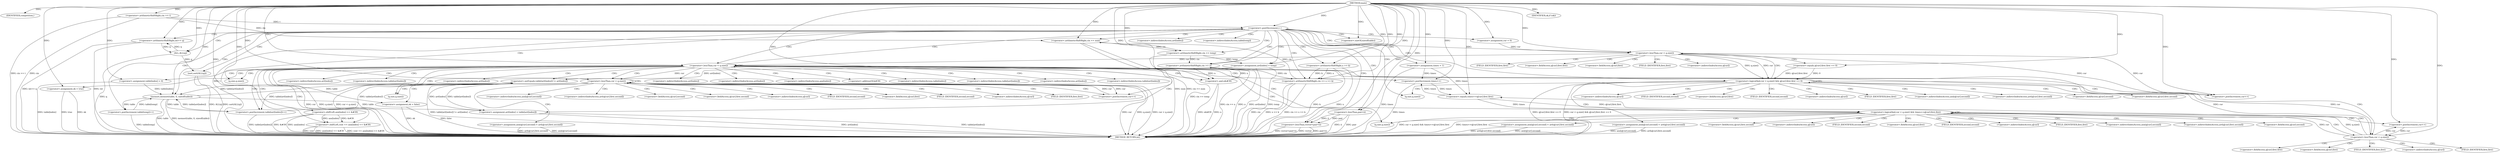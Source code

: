digraph "main" {  
"1000106" [label = "(METHOD,main)" ]
"1000325" [label = "(METHOD_RETURN,int)" ]
"1000108" [label = "(IDENTIFIER,competition,)" ]
"1000110" [label = "(<operator>.arithmeticShiftRight,cin >> t)" ]
"1000114" [label = "(<operator>.postDecrement,t--)" ]
"1000118" [label = "(<operator>.arithmeticShiftRight,cin >> num)" ]
"1000121" [label = "(memset,memset(table, 0, sizeof(table)))" ]
"1000150" [label = "(<operator>.arithmeticShiftRight,cin >> n)" ]
"1000163" [label = "(sort,sort(ALL(q)))" ]
"1000167" [label = "(<operator>.assignment,cur = 0)" ]
"1000205" [label = "(<operator>.assignment,times = 1)" ]
"1000314" [label = "(<operator>.shiftLeft,cout << ans[index] << &#39)" ]
"1000322" [label = "(<operator>.and,n&#39)" ]
"1000128" [label = "(<operator>.arithmeticShiftRight,cin >> temp)" ]
"1000131" [label = "(<operator>.assignment,arr[index] = temp)" ]
"1000136" [label = "(<operator>.postIncrement,table[temp]++)" ]
"1000142" [label = "(<operator>.lessThan,vector<pair<ii)" ]
"1000147" [label = "(<operator>.arithmeticShiftRight,int>> q)" ]
"1000156" [label = "(<operator>.arithmeticShiftRight,cin >> x >> k)" ]
"1000171" [label = "(<operator>.logicalAnd,cur < q.size() && q[cur].first.first == 0)" ]
"1000209" [label = "(<operator>.lessThan,cur < q.size())" ]
"1000291" [label = "(<operator>.lessThan,cur < q.size())" ]
"1000124" [label = "(<operator>.sizeOf,sizeof(table))" ]
"1000164" [label = "(ALL,ALL(q))" ]
"1000185" [label = "(<operator>.assignment,ans[q[cur].second] = arr[q[cur].first.second])" ]
"1000202" [label = "(<operator>.postIncrement,cur++)" ]
"1000214" [label = "(<operator>.assignment,ok = true)" ]
"1000243" [label = "(<operator>.assignment,table[index] = 0)" ]
"1000248" [label = "(<operator>.postIncrement,table[arr[index]]++)" ]
"1000288" [label = "(<operator>.postIncrement,times++)" ]
"1000295" [label = "(<operator>.assignment,ans[q[cur].second] = arr[q[cur].first.second])" ]
"1000312" [label = "(<operator>.postIncrement,cur++)" ]
"1000316" [label = "(<operator>.shiftLeft,ans[index] << &#39)" ]
"1000144" [label = "(<operator>.lessThan,pair<ii)" ]
"1000158" [label = "(<operator>.arithmeticShiftRight,x >> k)" ]
"1000172" [label = "(<operator>.lessThan,cur < q.size())" ]
"1000175" [label = "(<operator>.equals,q[cur].first.first == 0)" ]
"1000231" [label = "(<operator>.assignment,arr[index] = table[arr[index]])" ]
"1000241" [label = "(IDENTIFIER,ok,if (ok))" ]
"1000255" [label = "(<operator>.logicalAnd,cur < q.size() && times==q[cur].first.first)" ]
"1000219" [label = "(<operator>.notEquals,table[arr[index]] != arr[index])" ]
"1000228" [label = "(<operator>.assignment,ok = false)" ]
"1000269" [label = "(<operator>.assignment,ans[q[cur].second] = arr[q[cur].first.second])" ]
"1000286" [label = "(<operator>.postIncrement,cur++)" ]
"1000256" [label = "(<operator>.lessThan,cur < q.size())" ]
"1000259" [label = "(<operator>.equals,times==q[cur].first.first)" ]
"1000132" [label = "(<operator>.indirectIndexAccess,arr[index])" ]
"1000137" [label = "(<operator>.indirectIndexAccess,table[temp])" ]
"1000211" [label = "(q.size,q.size())" ]
"1000293" [label = "(q.size,q.size())" ]
"1000317" [label = "(<operator>.indirectIndexAccess,ans[index])" ]
"1000320" [label = "(<operator>.addressOf,&#39)" ]
"1000174" [label = "(q.size,q.size())" ]
"1000176" [label = "(<operator>.fieldAccess,q[cur].first.first)" ]
"1000186" [label = "(<operator>.indirectIndexAccess,ans[q[cur].second])" ]
"1000193" [label = "(<operator>.indirectIndexAccess,arr[q[cur].first.second])" ]
"1000244" [label = "(<operator>.indirectIndexAccess,table[index])" ]
"1000249" [label = "(<operator>.indirectIndexAccess,table[arr[index]])" ]
"1000296" [label = "(<operator>.indirectIndexAccess,ans[q[cur].second])" ]
"1000303" [label = "(<operator>.indirectIndexAccess,arr[q[cur].first.second])" ]
"1000177" [label = "(<operator>.fieldAccess,q[cur].first)" ]
"1000182" [label = "(FIELD_IDENTIFIER,first,first)" ]
"1000188" [label = "(<operator>.fieldAccess,q[cur].second)" ]
"1000195" [label = "(<operator>.fieldAccess,q[cur].first.second)" ]
"1000232" [label = "(<operator>.indirectIndexAccess,arr[index])" ]
"1000235" [label = "(<operator>.indirectIndexAccess,table[arr[index]])" ]
"1000251" [label = "(<operator>.indirectIndexAccess,arr[index])" ]
"1000298" [label = "(<operator>.fieldAccess,q[cur].second)" ]
"1000305" [label = "(<operator>.fieldAccess,q[cur].first.second)" ]
"1000178" [label = "(<operator>.indirectIndexAccess,q[cur])" ]
"1000181" [label = "(FIELD_IDENTIFIER,first,first)" ]
"1000189" [label = "(<operator>.indirectIndexAccess,q[cur])" ]
"1000192" [label = "(FIELD_IDENTIFIER,second,second)" ]
"1000196" [label = "(<operator>.fieldAccess,q[cur].first)" ]
"1000201" [label = "(FIELD_IDENTIFIER,second,second)" ]
"1000220" [label = "(<operator>.indirectIndexAccess,table[arr[index]])" ]
"1000225" [label = "(<operator>.indirectIndexAccess,arr[index])" ]
"1000237" [label = "(<operator>.indirectIndexAccess,arr[index])" ]
"1000258" [label = "(q.size,q.size())" ]
"1000261" [label = "(<operator>.fieldAccess,q[cur].first.first)" ]
"1000270" [label = "(<operator>.indirectIndexAccess,ans[q[cur].second])" ]
"1000277" [label = "(<operator>.indirectIndexAccess,arr[q[cur].first.second])" ]
"1000299" [label = "(<operator>.indirectIndexAccess,q[cur])" ]
"1000302" [label = "(FIELD_IDENTIFIER,second,second)" ]
"1000306" [label = "(<operator>.fieldAccess,q[cur].first)" ]
"1000311" [label = "(FIELD_IDENTIFIER,second,second)" ]
"1000197" [label = "(<operator>.indirectIndexAccess,q[cur])" ]
"1000200" [label = "(FIELD_IDENTIFIER,first,first)" ]
"1000222" [label = "(<operator>.indirectIndexAccess,arr[index])" ]
"1000262" [label = "(<operator>.fieldAccess,q[cur].first)" ]
"1000267" [label = "(FIELD_IDENTIFIER,first,first)" ]
"1000272" [label = "(<operator>.fieldAccess,q[cur].second)" ]
"1000279" [label = "(<operator>.fieldAccess,q[cur].first.second)" ]
"1000307" [label = "(<operator>.indirectIndexAccess,q[cur])" ]
"1000310" [label = "(FIELD_IDENTIFIER,first,first)" ]
"1000263" [label = "(<operator>.indirectIndexAccess,q[cur])" ]
"1000266" [label = "(FIELD_IDENTIFIER,first,first)" ]
"1000273" [label = "(<operator>.indirectIndexAccess,q[cur])" ]
"1000276" [label = "(FIELD_IDENTIFIER,second,second)" ]
"1000280" [label = "(<operator>.fieldAccess,q[cur].first)" ]
"1000285" [label = "(FIELD_IDENTIFIER,second,second)" ]
"1000281" [label = "(<operator>.indirectIndexAccess,q[cur])" ]
"1000284" [label = "(FIELD_IDENTIFIER,first,first)" ]
  "1000110" -> "1000325"  [ label = "DDG: cin"] 
  "1000110" -> "1000325"  [ label = "DDG: cin >> t"] 
  "1000114" -> "1000325"  [ label = "DDG: t"] 
  "1000118" -> "1000325"  [ label = "DDG: num"] 
  "1000118" -> "1000325"  [ label = "DDG: cin >> num"] 
  "1000121" -> "1000325"  [ label = "DDG: table"] 
  "1000121" -> "1000325"  [ label = "DDG: memset(table, 0, sizeof(table))"] 
  "1000128" -> "1000325"  [ label = "DDG: cin >> temp"] 
  "1000131" -> "1000325"  [ label = "DDG: arr[index]"] 
  "1000131" -> "1000325"  [ label = "DDG: temp"] 
  "1000136" -> "1000325"  [ label = "DDG: table[temp]"] 
  "1000144" -> "1000325"  [ label = "DDG: pair"] 
  "1000142" -> "1000325"  [ label = "DDG: pair<ii"] 
  "1000142" -> "1000325"  [ label = "DDG: vector<pair<ii"] 
  "1000147" -> "1000325"  [ label = "DDG: int>> q"] 
  "1000150" -> "1000325"  [ label = "DDG: n"] 
  "1000150" -> "1000325"  [ label = "DDG: cin >> n"] 
  "1000156" -> "1000325"  [ label = "DDG: cin"] 
  "1000158" -> "1000325"  [ label = "DDG: x"] 
  "1000158" -> "1000325"  [ label = "DDG: k"] 
  "1000156" -> "1000325"  [ label = "DDG: x >> k"] 
  "1000156" -> "1000325"  [ label = "DDG: cin >> x >> k"] 
  "1000164" -> "1000325"  [ label = "DDG: q"] 
  "1000163" -> "1000325"  [ label = "DDG: ALL(q)"] 
  "1000163" -> "1000325"  [ label = "DDG: sort(ALL(q))"] 
  "1000171" -> "1000325"  [ label = "DDG: q[cur].first.first == 0"] 
  "1000171" -> "1000325"  [ label = "DDG: cur < q.size() && q[cur].first.first == 0"] 
  "1000205" -> "1000325"  [ label = "DDG: times"] 
  "1000209" -> "1000325"  [ label = "DDG: cur"] 
  "1000209" -> "1000325"  [ label = "DDG: q.size()"] 
  "1000209" -> "1000325"  [ label = "DDG: cur < q.size()"] 
  "1000214" -> "1000325"  [ label = "DDG: ok"] 
  "1000219" -> "1000325"  [ label = "DDG: table[arr[index]] != arr[index]"] 
  "1000228" -> "1000325"  [ label = "DDG: ok"] 
  "1000231" -> "1000325"  [ label = "DDG: arr[index]"] 
  "1000231" -> "1000325"  [ label = "DDG: table[arr[index]]"] 
  "1000243" -> "1000325"  [ label = "DDG: table[index]"] 
  "1000248" -> "1000325"  [ label = "DDG: table[arr[index]]"] 
  "1000255" -> "1000325"  [ label = "DDG: times==q[cur].first.first"] 
  "1000255" -> "1000325"  [ label = "DDG: cur < q.size() && times==q[cur].first.first"] 
  "1000288" -> "1000325"  [ label = "DDG: times"] 
  "1000269" -> "1000325"  [ label = "DDG: ans[q[cur].second]"] 
  "1000269" -> "1000325"  [ label = "DDG: arr[q[cur].first.second]"] 
  "1000291" -> "1000325"  [ label = "DDG: cur"] 
  "1000291" -> "1000325"  [ label = "DDG: q.size()"] 
  "1000291" -> "1000325"  [ label = "DDG: cur < q.size()"] 
  "1000316" -> "1000325"  [ label = "DDG: ans[index]"] 
  "1000316" -> "1000325"  [ label = "DDG: &#39"] 
  "1000314" -> "1000325"  [ label = "DDG: ans[index] << &#39"] 
  "1000314" -> "1000325"  [ label = "DDG: cout << ans[index] << &#39"] 
  "1000322" -> "1000325"  [ label = "DDG: n"] 
  "1000322" -> "1000325"  [ label = "DDG: n&#39"] 
  "1000295" -> "1000325"  [ label = "DDG: ans[q[cur].second]"] 
  "1000295" -> "1000325"  [ label = "DDG: arr[q[cur].first.second]"] 
  "1000185" -> "1000325"  [ label = "DDG: ans[q[cur].second]"] 
  "1000185" -> "1000325"  [ label = "DDG: arr[q[cur].first.second]"] 
  "1000144" -> "1000325"  [ label = "DDG: ii"] 
  "1000142" -> "1000325"  [ label = "DDG: vector"] 
  "1000214" -> "1000325"  [ label = "DDG: true"] 
  "1000314" -> "1000325"  [ label = "DDG: cout"] 
  "1000228" -> "1000325"  [ label = "DDG: false"] 
  "1000147" -> "1000325"  [ label = "DDG: int"] 
  "1000106" -> "1000108"  [ label = "DDG: "] 
  "1000106" -> "1000110"  [ label = "DDG: "] 
  "1000110" -> "1000114"  [ label = "DDG: t"] 
  "1000106" -> "1000114"  [ label = "DDG: "] 
  "1000106" -> "1000167"  [ label = "DDG: "] 
  "1000106" -> "1000205"  [ label = "DDG: "] 
  "1000110" -> "1000118"  [ label = "DDG: cin"] 
  "1000156" -> "1000118"  [ label = "DDG: cin"] 
  "1000106" -> "1000118"  [ label = "DDG: "] 
  "1000136" -> "1000121"  [ label = "DDG: table[temp]"] 
  "1000243" -> "1000121"  [ label = "DDG: table[index]"] 
  "1000248" -> "1000121"  [ label = "DDG: table[arr[index]]"] 
  "1000106" -> "1000121"  [ label = "DDG: "] 
  "1000219" -> "1000121"  [ label = "DDG: table[arr[index]]"] 
  "1000128" -> "1000131"  [ label = "DDG: temp"] 
  "1000106" -> "1000131"  [ label = "DDG: "] 
  "1000128" -> "1000150"  [ label = "DDG: cin"] 
  "1000106" -> "1000150"  [ label = "DDG: "] 
  "1000322" -> "1000150"  [ label = "DDG: n"] 
  "1000164" -> "1000163"  [ label = "DDG: q"] 
  "1000106" -> "1000314"  [ label = "DDG: "] 
  "1000316" -> "1000314"  [ label = "DDG: &#39"] 
  "1000316" -> "1000314"  [ label = "DDG: ans[index]"] 
  "1000150" -> "1000322"  [ label = "DDG: n"] 
  "1000106" -> "1000322"  [ label = "DDG: "] 
  "1000106" -> "1000124"  [ label = "DDG: "] 
  "1000118" -> "1000128"  [ label = "DDG: cin"] 
  "1000106" -> "1000128"  [ label = "DDG: "] 
  "1000121" -> "1000136"  [ label = "DDG: table"] 
  "1000106" -> "1000142"  [ label = "DDG: "] 
  "1000144" -> "1000142"  [ label = "DDG: ii"] 
  "1000144" -> "1000142"  [ label = "DDG: pair"] 
  "1000106" -> "1000147"  [ label = "DDG: "] 
  "1000164" -> "1000147"  [ label = "DDG: q"] 
  "1000150" -> "1000156"  [ label = "DDG: cin"] 
  "1000106" -> "1000156"  [ label = "DDG: "] 
  "1000158" -> "1000156"  [ label = "DDG: k"] 
  "1000158" -> "1000156"  [ label = "DDG: x"] 
  "1000147" -> "1000164"  [ label = "DDG: q"] 
  "1000106" -> "1000164"  [ label = "DDG: "] 
  "1000172" -> "1000171"  [ label = "DDG: q.size()"] 
  "1000172" -> "1000171"  [ label = "DDG: cur"] 
  "1000175" -> "1000171"  [ label = "DDG: 0"] 
  "1000175" -> "1000171"  [ label = "DDG: q[cur].first.first"] 
  "1000172" -> "1000209"  [ label = "DDG: cur"] 
  "1000256" -> "1000209"  [ label = "DDG: cur"] 
  "1000106" -> "1000209"  [ label = "DDG: "] 
  "1000106" -> "1000214"  [ label = "DDG: "] 
  "1000106" -> "1000243"  [ label = "DDG: "] 
  "1000209" -> "1000291"  [ label = "DDG: cur"] 
  "1000312" -> "1000291"  [ label = "DDG: cur"] 
  "1000106" -> "1000291"  [ label = "DDG: "] 
  "1000106" -> "1000144"  [ label = "DDG: "] 
  "1000106" -> "1000158"  [ label = "DDG: "] 
  "1000167" -> "1000172"  [ label = "DDG: cur"] 
  "1000202" -> "1000172"  [ label = "DDG: cur"] 
  "1000106" -> "1000172"  [ label = "DDG: "] 
  "1000106" -> "1000175"  [ label = "DDG: "] 
  "1000172" -> "1000202"  [ label = "DDG: cur"] 
  "1000106" -> "1000202"  [ label = "DDG: "] 
  "1000121" -> "1000231"  [ label = "DDG: table"] 
  "1000219" -> "1000231"  [ label = "DDG: table[arr[index]]"] 
  "1000106" -> "1000241"  [ label = "DDG: "] 
  "1000121" -> "1000248"  [ label = "DDG: table"] 
  "1000219" -> "1000248"  [ label = "DDG: table[arr[index]]"] 
  "1000205" -> "1000288"  [ label = "DDG: times"] 
  "1000259" -> "1000288"  [ label = "DDG: times"] 
  "1000106" -> "1000288"  [ label = "DDG: "] 
  "1000291" -> "1000312"  [ label = "DDG: cur"] 
  "1000106" -> "1000312"  [ label = "DDG: "] 
  "1000106" -> "1000228"  [ label = "DDG: "] 
  "1000256" -> "1000255"  [ label = "DDG: q.size()"] 
  "1000256" -> "1000255"  [ label = "DDG: cur"] 
  "1000259" -> "1000255"  [ label = "DDG: q[cur].first.first"] 
  "1000259" -> "1000255"  [ label = "DDG: times"] 
  "1000121" -> "1000219"  [ label = "DDG: table"] 
  "1000248" -> "1000219"  [ label = "DDG: table[arr[index]]"] 
  "1000131" -> "1000219"  [ label = "DDG: arr[index]"] 
  "1000231" -> "1000219"  [ label = "DDG: arr[index]"] 
  "1000209" -> "1000256"  [ label = "DDG: cur"] 
  "1000286" -> "1000256"  [ label = "DDG: cur"] 
  "1000106" -> "1000256"  [ label = "DDG: "] 
  "1000205" -> "1000259"  [ label = "DDG: times"] 
  "1000288" -> "1000259"  [ label = "DDG: times"] 
  "1000106" -> "1000259"  [ label = "DDG: "] 
  "1000256" -> "1000286"  [ label = "DDG: cur"] 
  "1000106" -> "1000286"  [ label = "DDG: "] 
  "1000114" -> "1000211"  [ label = "CDG: "] 
  "1000114" -> "1000164"  [ label = "CDG: "] 
  "1000114" -> "1000174"  [ label = "CDG: "] 
  "1000114" -> "1000142"  [ label = "CDG: "] 
  "1000114" -> "1000128"  [ label = "CDG: "] 
  "1000114" -> "1000156"  [ label = "CDG: "] 
  "1000114" -> "1000150"  [ label = "CDG: "] 
  "1000114" -> "1000144"  [ label = "CDG: "] 
  "1000114" -> "1000167"  [ label = "CDG: "] 
  "1000114" -> "1000132"  [ label = "CDG: "] 
  "1000114" -> "1000136"  [ label = "CDG: "] 
  "1000114" -> "1000118"  [ label = "CDG: "] 
  "1000114" -> "1000172"  [ label = "CDG: "] 
  "1000114" -> "1000163"  [ label = "CDG: "] 
  "1000114" -> "1000121"  [ label = "CDG: "] 
  "1000114" -> "1000131"  [ label = "CDG: "] 
  "1000114" -> "1000205"  [ label = "CDG: "] 
  "1000114" -> "1000158"  [ label = "CDG: "] 
  "1000114" -> "1000137"  [ label = "CDG: "] 
  "1000114" -> "1000124"  [ label = "CDG: "] 
  "1000114" -> "1000147"  [ label = "CDG: "] 
  "1000114" -> "1000171"  [ label = "CDG: "] 
  "1000114" -> "1000209"  [ label = "CDG: "] 
  "1000171" -> "1000200"  [ label = "CDG: "] 
  "1000171" -> "1000174"  [ label = "CDG: "] 
  "1000171" -> "1000197"  [ label = "CDG: "] 
  "1000171" -> "1000188"  [ label = "CDG: "] 
  "1000171" -> "1000201"  [ label = "CDG: "] 
  "1000171" -> "1000192"  [ label = "CDG: "] 
  "1000171" -> "1000185"  [ label = "CDG: "] 
  "1000171" -> "1000195"  [ label = "CDG: "] 
  "1000171" -> "1000186"  [ label = "CDG: "] 
  "1000171" -> "1000172"  [ label = "CDG: "] 
  "1000171" -> "1000189"  [ label = "CDG: "] 
  "1000171" -> "1000196"  [ label = "CDG: "] 
  "1000171" -> "1000202"  [ label = "CDG: "] 
  "1000171" -> "1000171"  [ label = "CDG: "] 
  "1000171" -> "1000193"  [ label = "CDG: "] 
  "1000209" -> "1000293"  [ label = "CDG: "] 
  "1000209" -> "1000114"  [ label = "CDG: "] 
  "1000209" -> "1000291"  [ label = "CDG: "] 
  "1000209" -> "1000219"  [ label = "CDG: "] 
  "1000209" -> "1000222"  [ label = "CDG: "] 
  "1000209" -> "1000316"  [ label = "CDG: "] 
  "1000209" -> "1000235"  [ label = "CDG: "] 
  "1000209" -> "1000220"  [ label = "CDG: "] 
  "1000209" -> "1000214"  [ label = "CDG: "] 
  "1000209" -> "1000314"  [ label = "CDG: "] 
  "1000209" -> "1000320"  [ label = "CDG: "] 
  "1000209" -> "1000232"  [ label = "CDG: "] 
  "1000209" -> "1000225"  [ label = "CDG: "] 
  "1000209" -> "1000237"  [ label = "CDG: "] 
  "1000209" -> "1000231"  [ label = "CDG: "] 
  "1000209" -> "1000317"  [ label = "CDG: "] 
  "1000209" -> "1000322"  [ label = "CDG: "] 
  "1000209" -> "1000258"  [ label = "CDG: "] 
  "1000209" -> "1000211"  [ label = "CDG: "] 
  "1000209" -> "1000255"  [ label = "CDG: "] 
  "1000209" -> "1000243"  [ label = "CDG: "] 
  "1000209" -> "1000244"  [ label = "CDG: "] 
  "1000209" -> "1000251"  [ label = "CDG: "] 
  "1000209" -> "1000248"  [ label = "CDG: "] 
  "1000209" -> "1000288"  [ label = "CDG: "] 
  "1000209" -> "1000249"  [ label = "CDG: "] 
  "1000209" -> "1000209"  [ label = "CDG: "] 
  "1000209" -> "1000256"  [ label = "CDG: "] 
  "1000291" -> "1000305"  [ label = "CDG: "] 
  "1000291" -> "1000293"  [ label = "CDG: "] 
  "1000291" -> "1000312"  [ label = "CDG: "] 
  "1000291" -> "1000310"  [ label = "CDG: "] 
  "1000291" -> "1000302"  [ label = "CDG: "] 
  "1000291" -> "1000291"  [ label = "CDG: "] 
  "1000291" -> "1000298"  [ label = "CDG: "] 
  "1000291" -> "1000311"  [ label = "CDG: "] 
  "1000291" -> "1000295"  [ label = "CDG: "] 
  "1000291" -> "1000303"  [ label = "CDG: "] 
  "1000291" -> "1000307"  [ label = "CDG: "] 
  "1000291" -> "1000306"  [ label = "CDG: "] 
  "1000291" -> "1000299"  [ label = "CDG: "] 
  "1000291" -> "1000296"  [ label = "CDG: "] 
  "1000172" -> "1000182"  [ label = "CDG: "] 
  "1000172" -> "1000175"  [ label = "CDG: "] 
  "1000172" -> "1000176"  [ label = "CDG: "] 
  "1000172" -> "1000178"  [ label = "CDG: "] 
  "1000172" -> "1000177"  [ label = "CDG: "] 
  "1000172" -> "1000181"  [ label = "CDG: "] 
  "1000255" -> "1000258"  [ label = "CDG: "] 
  "1000255" -> "1000285"  [ label = "CDG: "] 
  "1000255" -> "1000276"  [ label = "CDG: "] 
  "1000255" -> "1000255"  [ label = "CDG: "] 
  "1000255" -> "1000277"  [ label = "CDG: "] 
  "1000255" -> "1000281"  [ label = "CDG: "] 
  "1000255" -> "1000269"  [ label = "CDG: "] 
  "1000255" -> "1000284"  [ label = "CDG: "] 
  "1000255" -> "1000273"  [ label = "CDG: "] 
  "1000255" -> "1000270"  [ label = "CDG: "] 
  "1000255" -> "1000279"  [ label = "CDG: "] 
  "1000255" -> "1000286"  [ label = "CDG: "] 
  "1000255" -> "1000272"  [ label = "CDG: "] 
  "1000255" -> "1000280"  [ label = "CDG: "] 
  "1000255" -> "1000256"  [ label = "CDG: "] 
  "1000219" -> "1000228"  [ label = "CDG: "] 
  "1000256" -> "1000259"  [ label = "CDG: "] 
  "1000256" -> "1000261"  [ label = "CDG: "] 
  "1000256" -> "1000263"  [ label = "CDG: "] 
  "1000256" -> "1000266"  [ label = "CDG: "] 
  "1000256" -> "1000262"  [ label = "CDG: "] 
  "1000256" -> "1000267"  [ label = "CDG: "] 
}
